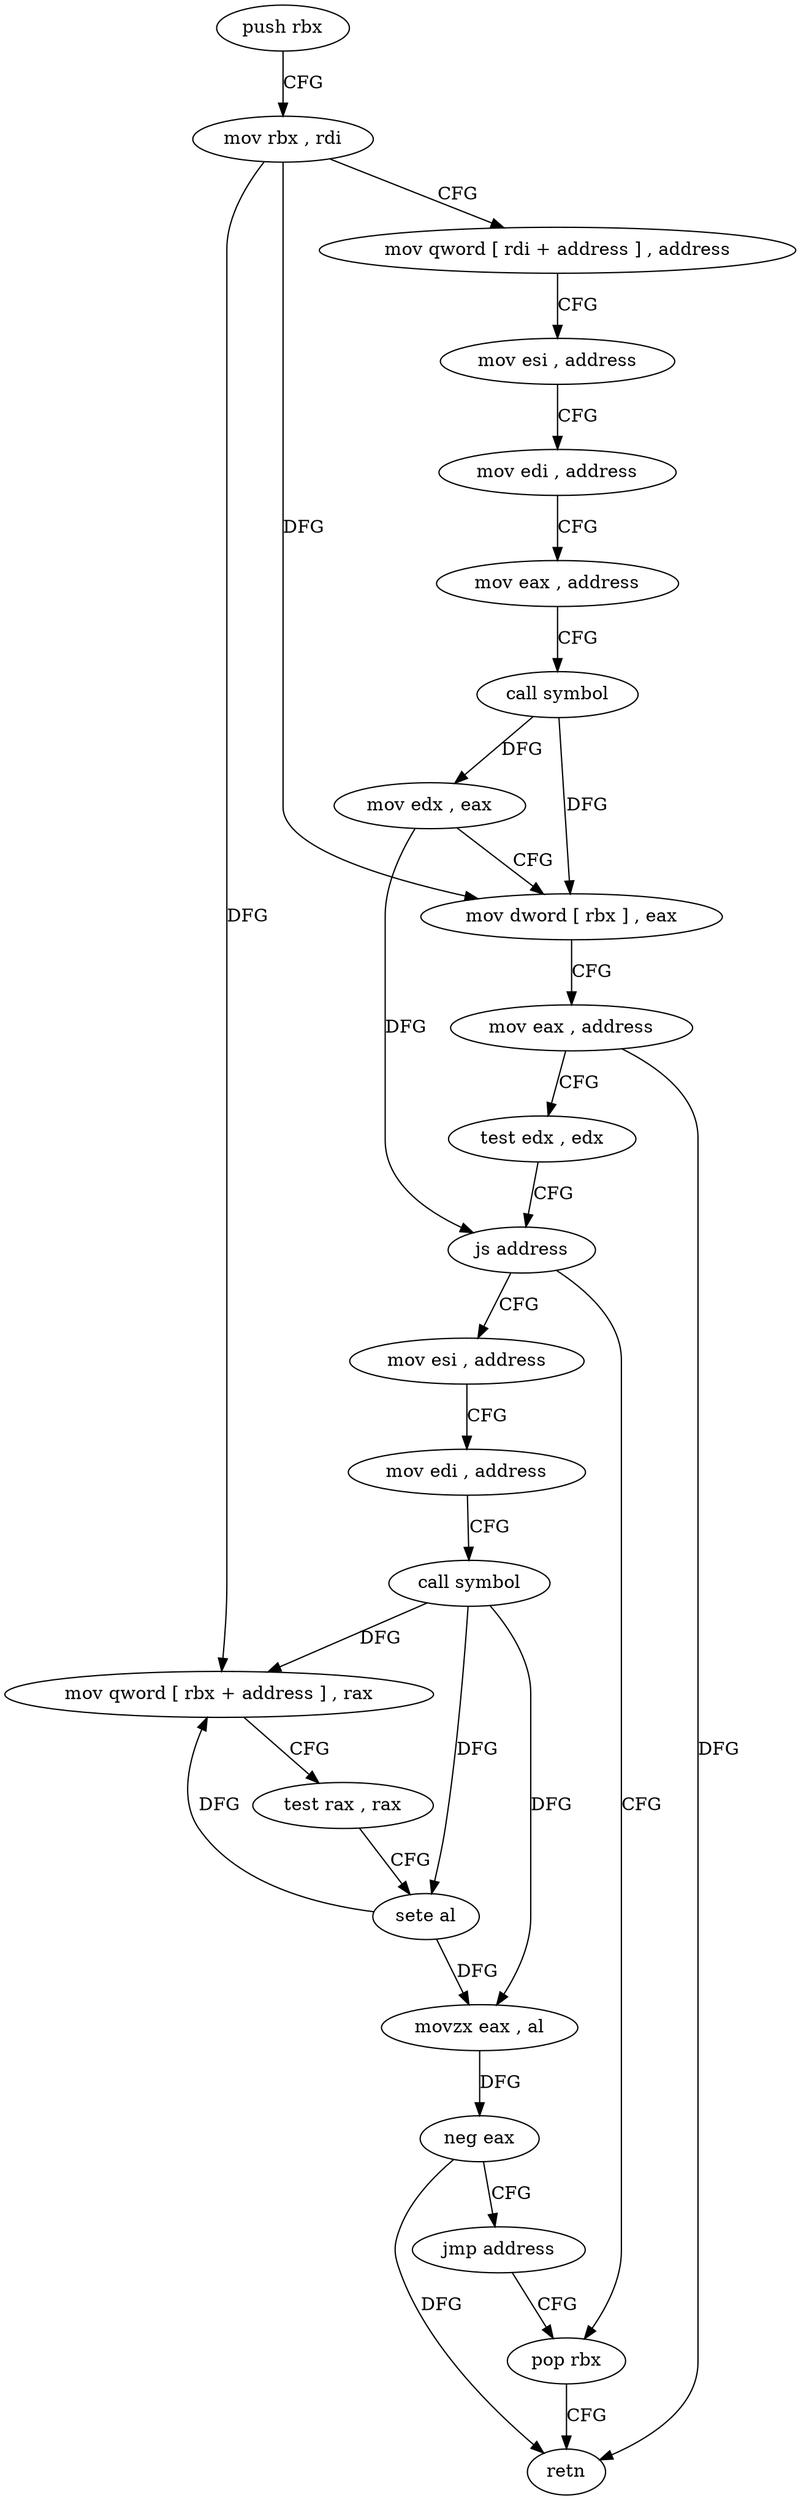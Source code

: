 digraph "func" {
"4373095" [label = "push rbx" ]
"4373096" [label = "mov rbx , rdi" ]
"4373099" [label = "mov qword [ rdi + address ] , address" ]
"4373107" [label = "mov esi , address" ]
"4373112" [label = "mov edi , address" ]
"4373117" [label = "mov eax , address" ]
"4373122" [label = "call symbol" ]
"4373127" [label = "mov edx , eax" ]
"4373129" [label = "mov dword [ rbx ] , eax" ]
"4373131" [label = "mov eax , address" ]
"4373136" [label = "test edx , edx" ]
"4373138" [label = "js address" ]
"4373142" [label = "mov esi , address" ]
"4373140" [label = "pop rbx" ]
"4373147" [label = "mov edi , address" ]
"4373152" [label = "call symbol" ]
"4373157" [label = "mov qword [ rbx + address ] , rax" ]
"4373161" [label = "test rax , rax" ]
"4373164" [label = "sete al" ]
"4373167" [label = "movzx eax , al" ]
"4373170" [label = "neg eax" ]
"4373172" [label = "jmp address" ]
"4373141" [label = "retn" ]
"4373095" -> "4373096" [ label = "CFG" ]
"4373096" -> "4373099" [ label = "CFG" ]
"4373096" -> "4373129" [ label = "DFG" ]
"4373096" -> "4373157" [ label = "DFG" ]
"4373099" -> "4373107" [ label = "CFG" ]
"4373107" -> "4373112" [ label = "CFG" ]
"4373112" -> "4373117" [ label = "CFG" ]
"4373117" -> "4373122" [ label = "CFG" ]
"4373122" -> "4373127" [ label = "DFG" ]
"4373122" -> "4373129" [ label = "DFG" ]
"4373127" -> "4373129" [ label = "CFG" ]
"4373127" -> "4373138" [ label = "DFG" ]
"4373129" -> "4373131" [ label = "CFG" ]
"4373131" -> "4373136" [ label = "CFG" ]
"4373131" -> "4373141" [ label = "DFG" ]
"4373136" -> "4373138" [ label = "CFG" ]
"4373138" -> "4373142" [ label = "CFG" ]
"4373138" -> "4373140" [ label = "CFG" ]
"4373142" -> "4373147" [ label = "CFG" ]
"4373140" -> "4373141" [ label = "CFG" ]
"4373147" -> "4373152" [ label = "CFG" ]
"4373152" -> "4373157" [ label = "DFG" ]
"4373152" -> "4373164" [ label = "DFG" ]
"4373152" -> "4373167" [ label = "DFG" ]
"4373157" -> "4373161" [ label = "CFG" ]
"4373161" -> "4373164" [ label = "CFG" ]
"4373164" -> "4373167" [ label = "DFG" ]
"4373164" -> "4373157" [ label = "DFG" ]
"4373167" -> "4373170" [ label = "DFG" ]
"4373170" -> "4373172" [ label = "CFG" ]
"4373170" -> "4373141" [ label = "DFG" ]
"4373172" -> "4373140" [ label = "CFG" ]
}
